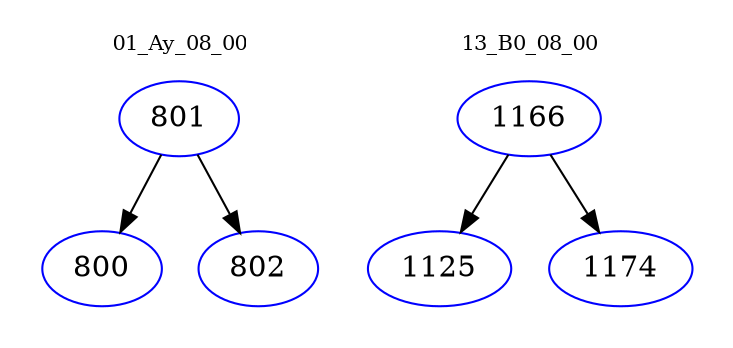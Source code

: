 digraph{
subgraph cluster_0 {
color = white
label = "01_Ay_08_00";
fontsize=10;
T0_801 [label="801", color="blue"]
T0_801 -> T0_800 [color="black"]
T0_800 [label="800", color="blue"]
T0_801 -> T0_802 [color="black"]
T0_802 [label="802", color="blue"]
}
subgraph cluster_1 {
color = white
label = "13_B0_08_00";
fontsize=10;
T1_1166 [label="1166", color="blue"]
T1_1166 -> T1_1125 [color="black"]
T1_1125 [label="1125", color="blue"]
T1_1166 -> T1_1174 [color="black"]
T1_1174 [label="1174", color="blue"]
}
}
